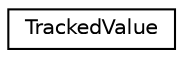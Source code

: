 digraph "Graphical Class Hierarchy"
{
  edge [fontname="Helvetica",fontsize="10",labelfontname="Helvetica",labelfontsize="10"];
  node [fontname="Helvetica",fontsize="10",shape=record];
  rankdir="LR";
  Node0 [label="TrackedValue",height=0.2,width=0.4,color="black", fillcolor="white", style="filled",URL="$struct_tracked_value.html"];
}
